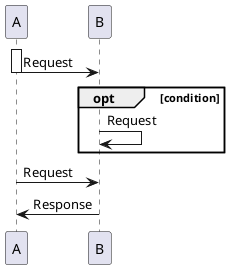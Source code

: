 {
  "sha1": "lnezmaak05gboznnvhx8t4828px1lpu",
  "insertion": {
    "when": "2024-06-03T18:59:34.333Z",
    "url": "http://forum.plantuml.net/8228/activation-after-group-end-does-not-work",
    "user": "plantuml@gmail.com"
  }
}
@startuml

participant A
participant B


activate A
A -> B: Request
deactivate A
opt condition
B -> B : Request
end

activate A
A -> B: Request
B -> A : Response
deactivate A

@enduml

